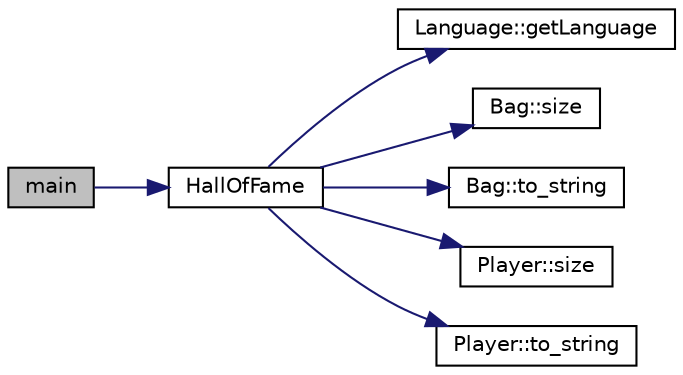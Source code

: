 digraph "main"
{
  edge [fontname="Helvetica",fontsize="10",labelfontname="Helvetica",labelfontsize="10"];
  node [fontname="Helvetica",fontsize="10",shape=record];
  rankdir="LR";
  Node7 [label="main",height=0.2,width=0.4,color="black", fillcolor="grey75", style="filled", fontcolor="black"];
  Node7 -> Node8 [color="midnightblue",fontsize="10",style="solid",fontname="Helvetica"];
  Node8 [label="HallOfFame",height=0.2,width=0.4,color="black", fillcolor="white", style="filled",URL="$main_8cpp.html#a1748be51e193301aa726a8ac722a91e8",tooltip="Shows final data. "];
  Node8 -> Node9 [color="midnightblue",fontsize="10",style="solid",fontname="Helvetica"];
  Node9 [label="Language::getLanguage",height=0.2,width=0.4,color="black", fillcolor="white", style="filled",URL="$classLanguage.html#ae601aeb3adba71b80ca3eb25310bed58",tooltip="Returns the ISO690 identifier of the language. "];
  Node8 -> Node10 [color="midnightblue",fontsize="10",style="solid",fontname="Helvetica"];
  Node10 [label="Bag::size",height=0.2,width=0.4,color="black", fillcolor="white", style="filled",URL="$classBag.html#a32652be363a0f5d189b029ed863e5bf2",tooltip="Size of the letters set that remain in the bag. "];
  Node8 -> Node11 [color="midnightblue",fontsize="10",style="solid",fontname="Helvetica"];
  Node11 [label="Bag::to_string",height=0.2,width=0.4,color="black", fillcolor="white", style="filled",URL="$classBag.html#ac63bdc8c3ceed6d86db66b9d399764ab",tooltip="Returns the set of letters that remain in the bag. "];
  Node8 -> Node12 [color="midnightblue",fontsize="10",style="solid",fontname="Helvetica"];
  Node12 [label="Player::size",height=0.2,width=0.4,color="black", fillcolor="white", style="filled",URL="$classPlayer.html#a706f8e7eb9f430881ce2c96e6f525b62",tooltip="Returns the number of letters stored. "];
  Node8 -> Node13 [color="midnightblue",fontsize="10",style="solid",fontname="Helvetica"];
  Node13 [label="Player::to_string",height=0.2,width=0.4,color="black", fillcolor="white", style="filled",URL="$classPlayer.html#af069ef7e0afaead3c21ac3af4d3c9c40",tooltip="Returns the number of letters stored. Although internally this set is stored in a CSTRING..."];
}
